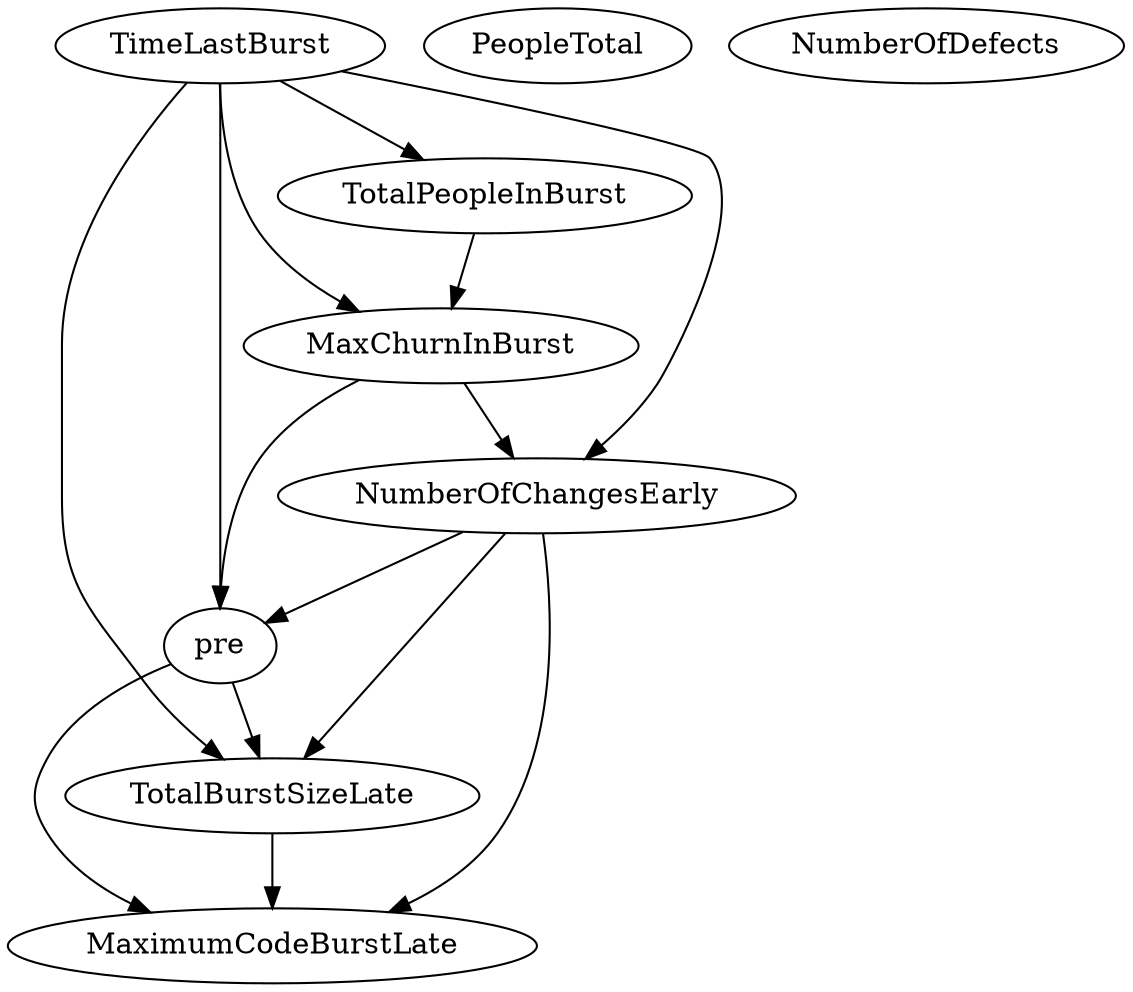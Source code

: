digraph {
   NumberOfChangesEarly;
   PeopleTotal;
   NumberOfDefects;
   pre;
   TotalPeopleInBurst;
   MaxChurnInBurst;
   TimeLastBurst;
   MaximumCodeBurstLate;
   TotalBurstSizeLate;
   NumberOfChangesEarly -> pre;
   NumberOfChangesEarly -> MaximumCodeBurstLate;
   NumberOfChangesEarly -> TotalBurstSizeLate;
   pre -> MaximumCodeBurstLate;
   pre -> TotalBurstSizeLate;
   TotalPeopleInBurst -> MaxChurnInBurst;
   MaxChurnInBurst -> NumberOfChangesEarly;
   MaxChurnInBurst -> pre;
   TimeLastBurst -> NumberOfChangesEarly;
   TimeLastBurst -> pre;
   TimeLastBurst -> TotalPeopleInBurst;
   TimeLastBurst -> MaxChurnInBurst;
   TimeLastBurst -> TotalBurstSizeLate;
   TotalBurstSizeLate -> MaximumCodeBurstLate;
}

